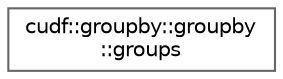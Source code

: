 digraph "类继承关系图"
{
 // LATEX_PDF_SIZE
  bgcolor="transparent";
  edge [fontname=Helvetica,fontsize=10,labelfontname=Helvetica,labelfontsize=10];
  node [fontname=Helvetica,fontsize=10,shape=box,height=0.2,width=0.4];
  rankdir="LR";
  Node0 [id="Node000000",label="cudf::groupby::groupby\l::groups",height=0.2,width=0.4,color="grey40", fillcolor="white", style="filled",URL="$structcudf_1_1groupby_1_1groupby_1_1groups.html",tooltip="The grouped data corresponding to a groupby operation on a set of values."];
}
